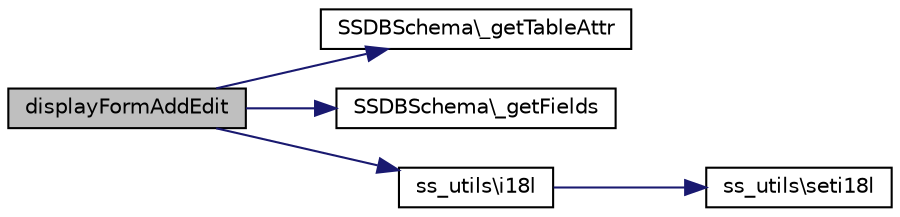 digraph "displayFormAddEdit"
{
  edge [fontname="Helvetica",fontsize="10",labelfontname="Helvetica",labelfontsize="10"];
  node [fontname="Helvetica",fontsize="10",shape=record];
  rankdir="LR";
  Node1 [label="displayFormAddEdit",height=0.2,width=0.4,color="black", fillcolor="grey75", style="filled", fontcolor="black"];
  Node1 -> Node2 [color="midnightblue",fontsize="10",style="solid",fontname="Helvetica"];
  Node2 [label="SSDBSchema\\_getTableAttr",height=0.2,width=0.4,color="black", fillcolor="white", style="filled",URL="$class_s_s_d_b_schema.html#af64920244671f28b491228b5113809db"];
  Node1 -> Node3 [color="midnightblue",fontsize="10",style="solid",fontname="Helvetica"];
  Node3 [label="SSDBSchema\\_getFields",height=0.2,width=0.4,color="black", fillcolor="white", style="filled",URL="$class_s_s_d_b_schema.html#a5009b71c2090dc1b0c5d2b84f8083bf6"];
  Node1 -> Node4 [color="midnightblue",fontsize="10",style="solid",fontname="Helvetica"];
  Node4 [label="ss_utils\\i18l",height=0.2,width=0.4,color="black", fillcolor="white", style="filled",URL="$classss__utils.html#a910d39f24032dc934968c84d2581458c"];
  Node4 -> Node5 [color="midnightblue",fontsize="10",style="solid",fontname="Helvetica"];
  Node5 [label="ss_utils\\seti18l",height=0.2,width=0.4,color="black", fillcolor="white", style="filled",URL="$classss__utils.html#a50f106600a25de036f9b6f0a89a198d5"];
}
